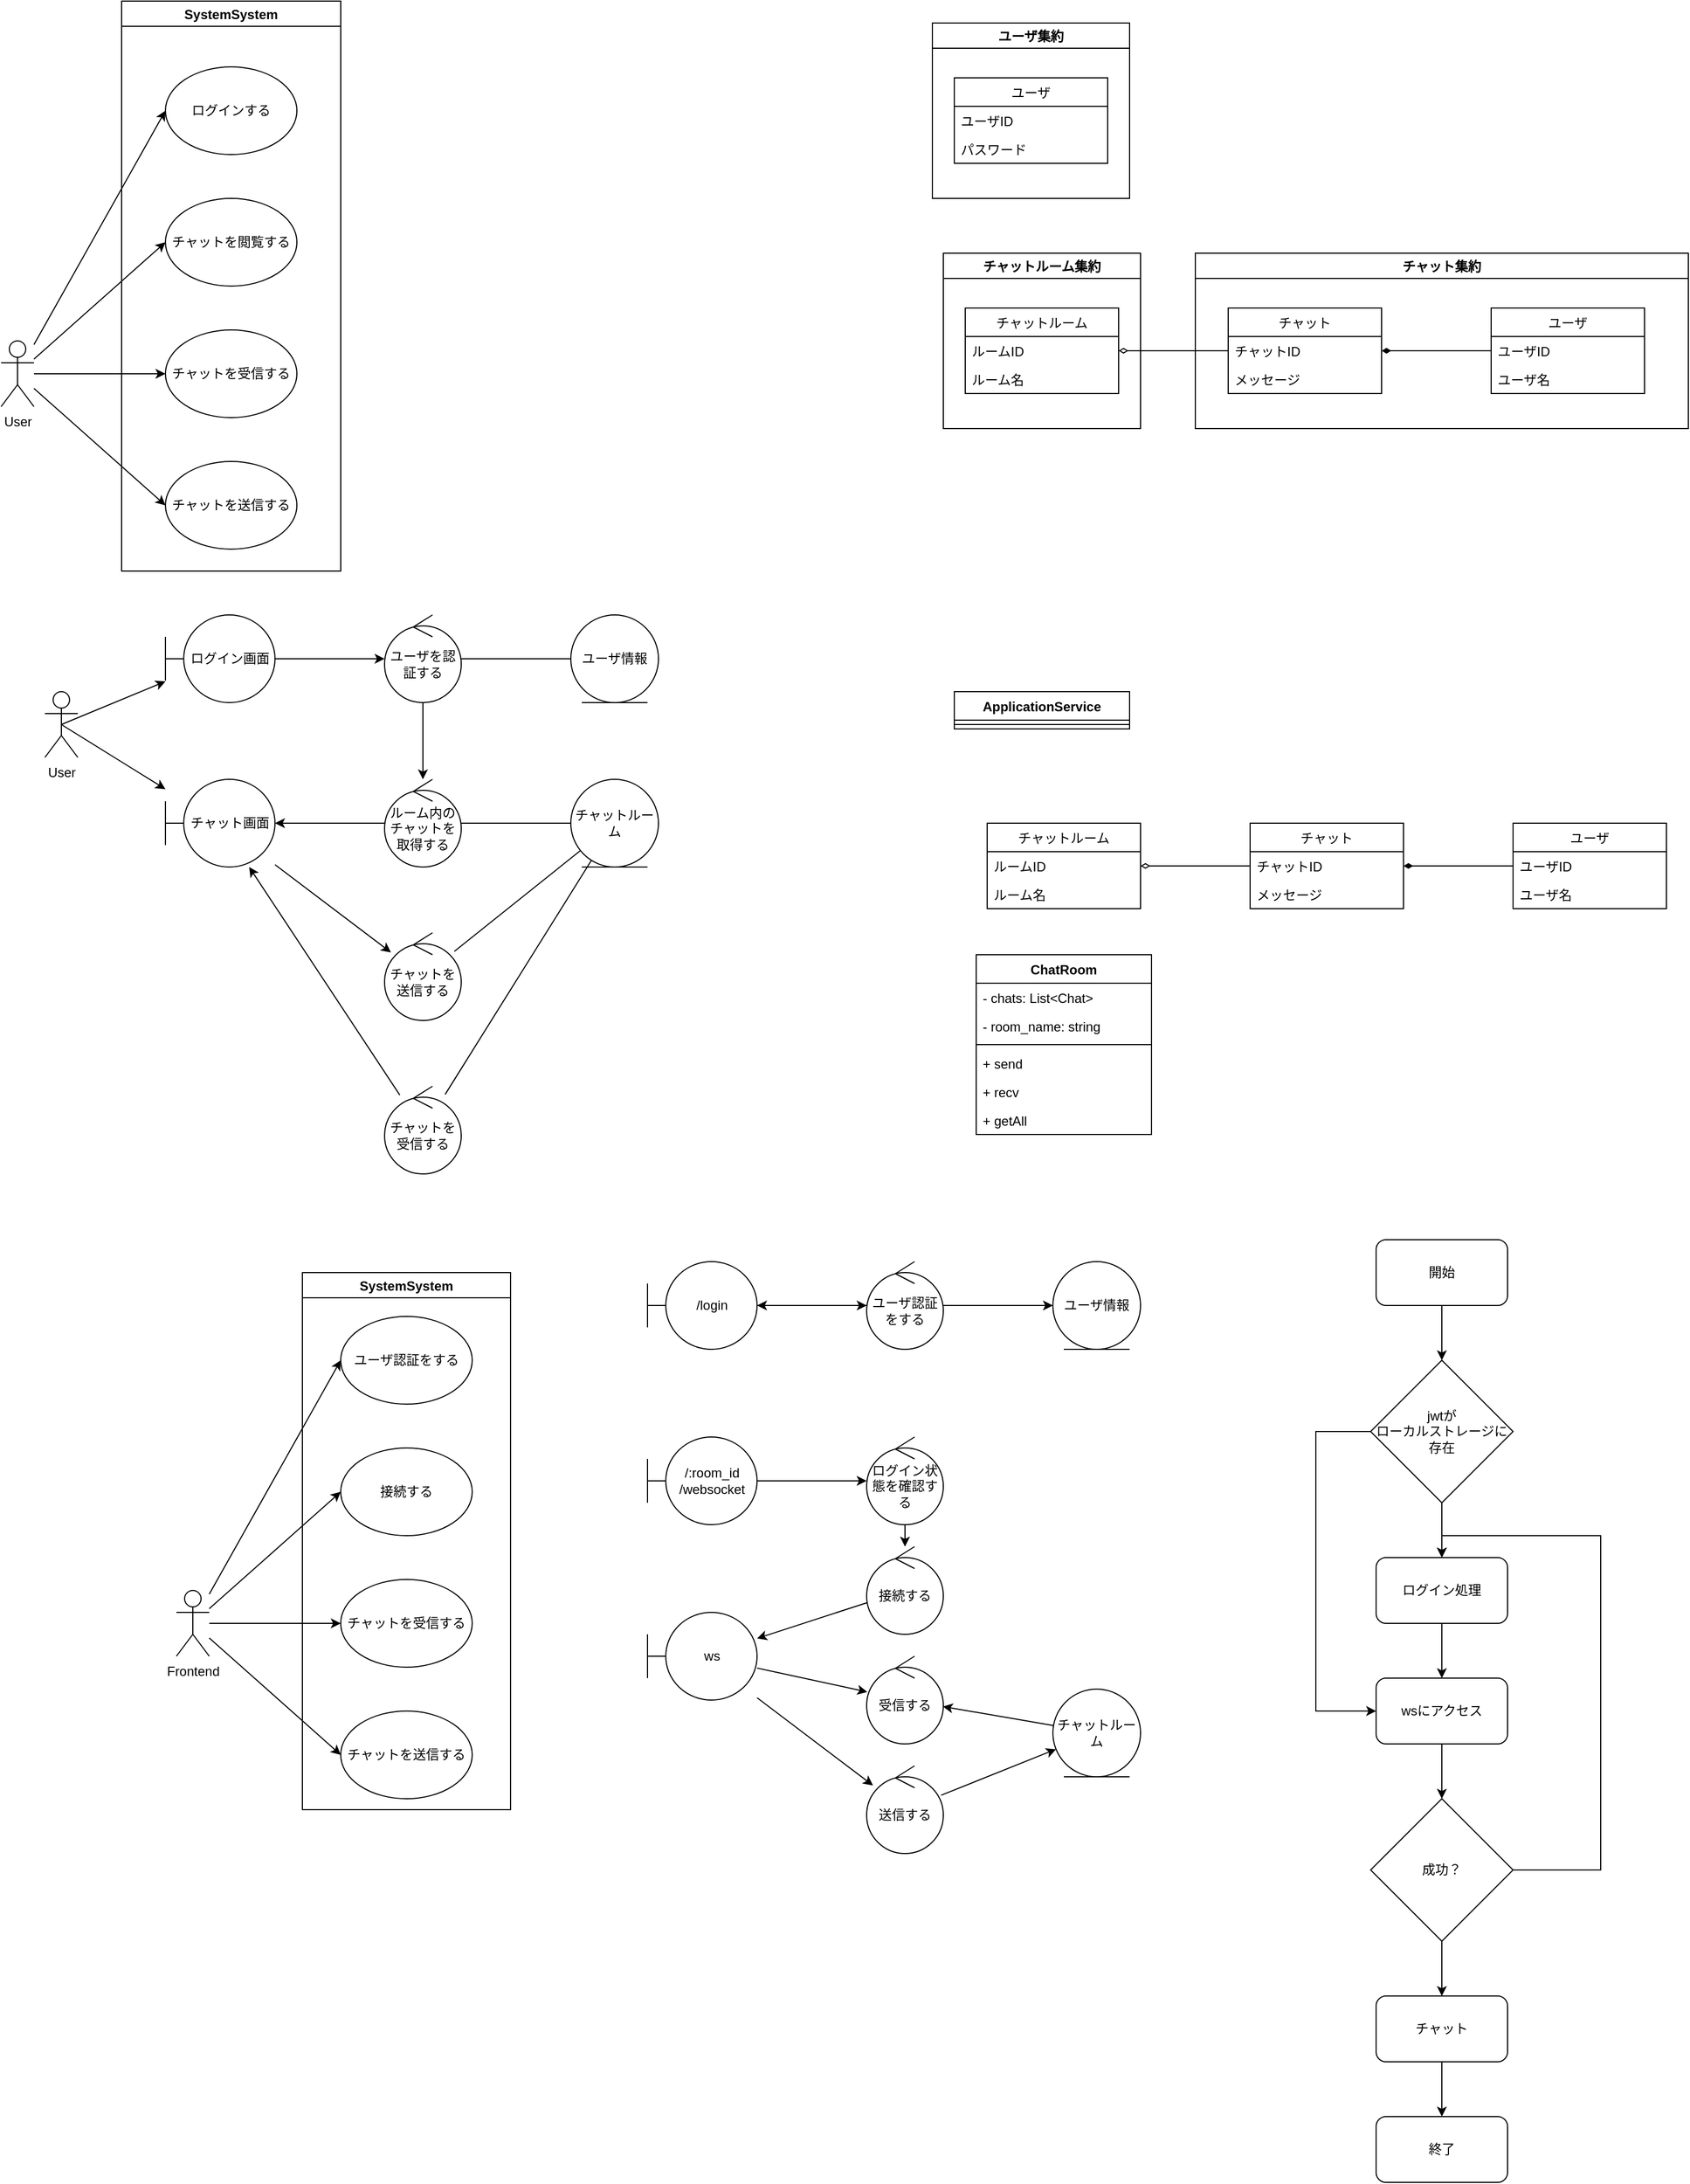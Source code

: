 <mxfile version="20.3.0" type="device"><diagram id="_5WF8uaJ7BwAuBJHzR0Y" name="Page-1"><mxGraphModel dx="1884" dy="2470" grid="1" gridSize="10" guides="1" tooltips="1" connect="1" arrows="1" fold="1" page="1" pageScale="1" pageWidth="850" pageHeight="1100" math="0" shadow="0"><root><mxCell id="0"/><mxCell id="1" parent="0"/><mxCell id="HCfcSVvrE4-NPMblXLDP-5" style="rounded=0;orthogonalLoop=1;jettySize=auto;html=1;entryX=0;entryY=0.5;entryDx=0;entryDy=0;" parent="1" source="HCfcSVvrE4-NPMblXLDP-1" target="HCfcSVvrE4-NPMblXLDP-2" edge="1"><mxGeometry relative="1" as="geometry"/></mxCell><mxCell id="HCfcSVvrE4-NPMblXLDP-6" style="edgeStyle=none;rounded=0;orthogonalLoop=1;jettySize=auto;html=1;entryX=0;entryY=0.5;entryDx=0;entryDy=0;" parent="1" source="HCfcSVvrE4-NPMblXLDP-1" target="HCfcSVvrE4-NPMblXLDP-4" edge="1"><mxGeometry relative="1" as="geometry"/></mxCell><mxCell id="HCfcSVvrE4-NPMblXLDP-18" style="edgeStyle=none;rounded=0;orthogonalLoop=1;jettySize=auto;html=1;entryX=0;entryY=0.5;entryDx=0;entryDy=0;" parent="1" source="HCfcSVvrE4-NPMblXLDP-1" target="HCfcSVvrE4-NPMblXLDP-17" edge="1"><mxGeometry relative="1" as="geometry"/></mxCell><mxCell id="HCfcSVvrE4-NPMblXLDP-1" value="User" style="shape=umlActor;verticalLabelPosition=bottom;verticalAlign=top;html=1;outlineConnect=0;" parent="1" vertex="1"><mxGeometry x="50" y="320" width="30" height="60" as="geometry"/></mxCell><mxCell id="HCfcSVvrE4-NPMblXLDP-2" value="チャットを閲覧する" style="ellipse;whiteSpace=wrap;html=1;" parent="1" vertex="1"><mxGeometry x="200" y="190" width="120" height="80" as="geometry"/></mxCell><mxCell id="HCfcSVvrE4-NPMblXLDP-3" value="チャットを送信する" style="ellipse;whiteSpace=wrap;html=1;" parent="1" vertex="1"><mxGeometry x="200" y="430" width="120" height="80" as="geometry"/></mxCell><mxCell id="HCfcSVvrE4-NPMblXLDP-4" value="チャットを受信する" style="ellipse;whiteSpace=wrap;html=1;" parent="1" vertex="1"><mxGeometry x="200" y="310" width="120" height="80" as="geometry"/></mxCell><mxCell id="HCfcSVvrE4-NPMblXLDP-9" style="edgeStyle=none;rounded=0;orthogonalLoop=1;jettySize=auto;html=1;entryX=0;entryY=0.5;entryDx=0;entryDy=0;" parent="1" source="HCfcSVvrE4-NPMblXLDP-1" target="HCfcSVvrE4-NPMblXLDP-3" edge="1"><mxGeometry relative="1" as="geometry"><mxPoint x="90" y="351.111" as="sourcePoint"/><mxPoint x="210" y="360" as="targetPoint"/></mxGeometry></mxCell><mxCell id="HCfcSVvrE4-NPMblXLDP-17" value="ログインする" style="ellipse;whiteSpace=wrap;html=1;" parent="1" vertex="1"><mxGeometry x="200" y="70" width="120" height="80" as="geometry"/></mxCell><mxCell id="HCfcSVvrE4-NPMblXLDP-20" value="SystemSystem" style="swimlane;" parent="1" vertex="1"><mxGeometry x="160" y="10" width="200" height="520" as="geometry"/></mxCell><mxCell id="HCfcSVvrE4-NPMblXLDP-24" style="edgeStyle=none;rounded=0;orthogonalLoop=1;jettySize=auto;html=1;exitX=0.5;exitY=0.5;exitDx=0;exitDy=0;exitPerimeter=0;" parent="1" source="HCfcSVvrE4-NPMblXLDP-21" target="HCfcSVvrE4-NPMblXLDP-22" edge="1"><mxGeometry relative="1" as="geometry"/></mxCell><mxCell id="HCfcSVvrE4-NPMblXLDP-25" style="edgeStyle=none;rounded=0;orthogonalLoop=1;jettySize=auto;html=1;exitX=0.5;exitY=0.5;exitDx=0;exitDy=0;exitPerimeter=0;" parent="1" source="HCfcSVvrE4-NPMblXLDP-21" target="HCfcSVvrE4-NPMblXLDP-23" edge="1"><mxGeometry relative="1" as="geometry"/></mxCell><mxCell id="HCfcSVvrE4-NPMblXLDP-21" value="User" style="shape=umlActor;verticalLabelPosition=bottom;verticalAlign=top;html=1;outlineConnect=0;" parent="1" vertex="1"><mxGeometry x="90" y="640" width="30" height="60" as="geometry"/></mxCell><mxCell id="HCfcSVvrE4-NPMblXLDP-27" style="edgeStyle=none;rounded=0;orthogonalLoop=1;jettySize=auto;html=1;" parent="1" source="HCfcSVvrE4-NPMblXLDP-22" target="HCfcSVvrE4-NPMblXLDP-26" edge="1"><mxGeometry relative="1" as="geometry"/></mxCell><mxCell id="HCfcSVvrE4-NPMblXLDP-22" value="ログイン画面" style="shape=umlBoundary;whiteSpace=wrap;html=1;" parent="1" vertex="1"><mxGeometry x="200" y="570" width="100" height="80" as="geometry"/></mxCell><mxCell id="HCfcSVvrE4-NPMblXLDP-35" style="edgeStyle=none;rounded=0;orthogonalLoop=1;jettySize=auto;html=1;endArrow=classic;endFill=1;" parent="1" source="HCfcSVvrE4-NPMblXLDP-23" target="HCfcSVvrE4-NPMblXLDP-34" edge="1"><mxGeometry relative="1" as="geometry"/></mxCell><mxCell id="HCfcSVvrE4-NPMblXLDP-23" value="チャット画面" style="shape=umlBoundary;whiteSpace=wrap;html=1;" parent="1" vertex="1"><mxGeometry x="200" y="720" width="100" height="80" as="geometry"/></mxCell><mxCell id="HCfcSVvrE4-NPMblXLDP-28" style="edgeStyle=none;rounded=0;orthogonalLoop=1;jettySize=auto;html=1;" parent="1" source="HCfcSVvrE4-NPMblXLDP-26" target="HCfcSVvrE4-NPMblXLDP-31" edge="1"><mxGeometry relative="1" as="geometry"/></mxCell><mxCell id="HCfcSVvrE4-NPMblXLDP-30" style="edgeStyle=none;rounded=0;orthogonalLoop=1;jettySize=auto;html=1;endArrow=none;endFill=0;" parent="1" source="HCfcSVvrE4-NPMblXLDP-26" target="HCfcSVvrE4-NPMblXLDP-29" edge="1"><mxGeometry relative="1" as="geometry"/></mxCell><mxCell id="HCfcSVvrE4-NPMblXLDP-26" value="ユーザを認証する" style="ellipse;shape=umlControl;whiteSpace=wrap;html=1;" parent="1" vertex="1"><mxGeometry x="400" y="570" width="70" height="80" as="geometry"/></mxCell><mxCell id="HCfcSVvrE4-NPMblXLDP-29" value="ユーザ情報" style="ellipse;shape=umlEntity;whiteSpace=wrap;html=1;" parent="1" vertex="1"><mxGeometry x="570" y="570" width="80" height="80" as="geometry"/></mxCell><mxCell id="HCfcSVvrE4-NPMblXLDP-33" style="edgeStyle=none;rounded=0;orthogonalLoop=1;jettySize=auto;html=1;endArrow=classic;endFill=1;" parent="1" source="HCfcSVvrE4-NPMblXLDP-31" target="HCfcSVvrE4-NPMblXLDP-23" edge="1"><mxGeometry relative="1" as="geometry"/></mxCell><mxCell id="HCfcSVvrE4-NPMblXLDP-37" style="edgeStyle=none;rounded=0;orthogonalLoop=1;jettySize=auto;html=1;endArrow=none;endFill=0;" parent="1" source="HCfcSVvrE4-NPMblXLDP-31" target="HCfcSVvrE4-NPMblXLDP-36" edge="1"><mxGeometry relative="1" as="geometry"><Array as="points"><mxPoint x="530" y="760"/></Array></mxGeometry></mxCell><mxCell id="HCfcSVvrE4-NPMblXLDP-31" value="ルーム内のチャットを取得する" style="ellipse;shape=umlControl;whiteSpace=wrap;html=1;" parent="1" vertex="1"><mxGeometry x="400" y="720" width="70" height="80" as="geometry"/></mxCell><mxCell id="HCfcSVvrE4-NPMblXLDP-38" style="edgeStyle=none;rounded=0;orthogonalLoop=1;jettySize=auto;html=1;endArrow=none;endFill=0;" parent="1" source="HCfcSVvrE4-NPMblXLDP-34" target="HCfcSVvrE4-NPMblXLDP-36" edge="1"><mxGeometry relative="1" as="geometry"/></mxCell><mxCell id="HCfcSVvrE4-NPMblXLDP-34" value="チャットを送信する" style="ellipse;shape=umlControl;whiteSpace=wrap;html=1;" parent="1" vertex="1"><mxGeometry x="400" y="860" width="70" height="80" as="geometry"/></mxCell><mxCell id="HCfcSVvrE4-NPMblXLDP-36" value="チャットルーム" style="ellipse;shape=umlEntity;whiteSpace=wrap;html=1;" parent="1" vertex="1"><mxGeometry x="570" y="720" width="80" height="80" as="geometry"/></mxCell><mxCell id="HCfcSVvrE4-NPMblXLDP-41" style="edgeStyle=none;rounded=0;orthogonalLoop=1;jettySize=auto;html=1;endArrow=classic;endFill=1;" parent="1" source="HCfcSVvrE4-NPMblXLDP-39" target="HCfcSVvrE4-NPMblXLDP-23" edge="1"><mxGeometry relative="1" as="geometry"/></mxCell><mxCell id="HCfcSVvrE4-NPMblXLDP-42" style="edgeStyle=none;rounded=0;orthogonalLoop=1;jettySize=auto;html=1;endArrow=none;endFill=0;" parent="1" source="HCfcSVvrE4-NPMblXLDP-39" target="HCfcSVvrE4-NPMblXLDP-36" edge="1"><mxGeometry relative="1" as="geometry"/></mxCell><mxCell id="HCfcSVvrE4-NPMblXLDP-39" value="チャットを受信する" style="ellipse;shape=umlControl;whiteSpace=wrap;html=1;" parent="1" vertex="1"><mxGeometry x="400" y="1000" width="70" height="80" as="geometry"/></mxCell><mxCell id="HCfcSVvrE4-NPMblXLDP-49" value="ユーザ" style="swimlane;fontStyle=0;childLayout=stackLayout;horizontal=1;startSize=26;fillColor=none;horizontalStack=0;resizeParent=1;resizeParentMax=0;resizeLast=0;collapsible=1;marginBottom=0;" parent="1" vertex="1"><mxGeometry x="920" y="80" width="140" height="78" as="geometry"/></mxCell><mxCell id="HCfcSVvrE4-NPMblXLDP-50" value="ユーザID" style="text;strokeColor=none;fillColor=none;align=left;verticalAlign=top;spacingLeft=4;spacingRight=4;overflow=hidden;rotatable=0;points=[[0,0.5],[1,0.5]];portConstraint=eastwest;" parent="HCfcSVvrE4-NPMblXLDP-49" vertex="1"><mxGeometry y="26" width="140" height="26" as="geometry"/></mxCell><mxCell id="HCfcSVvrE4-NPMblXLDP-51" value="パスワード" style="text;strokeColor=none;fillColor=none;align=left;verticalAlign=top;spacingLeft=4;spacingRight=4;overflow=hidden;rotatable=0;points=[[0,0.5],[1,0.5]];portConstraint=eastwest;" parent="HCfcSVvrE4-NPMblXLDP-49" vertex="1"><mxGeometry y="52" width="140" height="26" as="geometry"/></mxCell><mxCell id="HCfcSVvrE4-NPMblXLDP-68" style="edgeStyle=none;rounded=0;orthogonalLoop=1;jettySize=auto;html=1;endArrow=none;endFill=0;startArrow=diamondThin;startFill=0;" parent="1" source="HCfcSVvrE4-NPMblXLDP-73" target="HCfcSVvrE4-NPMblXLDP-58" edge="1"><mxGeometry relative="1" as="geometry"><mxPoint x="1070" y="319.792" as="sourcePoint"/></mxGeometry></mxCell><mxCell id="HCfcSVvrE4-NPMblXLDP-58" value="チャット" style="swimlane;fontStyle=0;childLayout=stackLayout;horizontal=1;startSize=26;fillColor=none;horizontalStack=0;resizeParent=1;resizeParentMax=0;resizeLast=0;collapsible=1;marginBottom=0;" parent="1" vertex="1"><mxGeometry x="1170" y="290" width="140" height="78" as="geometry"><mxRectangle x="1120" y="320" width="80" height="26" as="alternateBounds"/></mxGeometry></mxCell><mxCell id="HCfcSVvrE4-NPMblXLDP-59" value="チャットID" style="text;strokeColor=none;fillColor=none;align=left;verticalAlign=top;spacingLeft=4;spacingRight=4;overflow=hidden;rotatable=0;points=[[0,0.5],[1,0.5]];portConstraint=eastwest;" parent="HCfcSVvrE4-NPMblXLDP-58" vertex="1"><mxGeometry y="26" width="140" height="26" as="geometry"/></mxCell><mxCell id="HCfcSVvrE4-NPMblXLDP-62" value="メッセージ" style="text;strokeColor=none;fillColor=none;align=left;verticalAlign=top;spacingLeft=4;spacingRight=4;overflow=hidden;rotatable=0;points=[[0,0.5],[1,0.5]];portConstraint=eastwest;" parent="HCfcSVvrE4-NPMblXLDP-58" vertex="1"><mxGeometry y="52" width="140" height="26" as="geometry"/></mxCell><mxCell id="HCfcSVvrE4-NPMblXLDP-64" value="ユーザ" style="swimlane;fontStyle=0;childLayout=stackLayout;horizontal=1;startSize=26;fillColor=none;horizontalStack=0;resizeParent=1;resizeParentMax=0;resizeLast=0;collapsible=1;marginBottom=0;" parent="1" vertex="1"><mxGeometry x="1410" y="290" width="140" height="78" as="geometry"/></mxCell><mxCell id="HCfcSVvrE4-NPMblXLDP-65" value="ユーザID" style="text;strokeColor=none;fillColor=none;align=left;verticalAlign=top;spacingLeft=4;spacingRight=4;overflow=hidden;rotatable=0;points=[[0,0.5],[1,0.5]];portConstraint=eastwest;" parent="HCfcSVvrE4-NPMblXLDP-64" vertex="1"><mxGeometry y="26" width="140" height="26" as="geometry"/></mxCell><mxCell id="HCfcSVvrE4-NPMblXLDP-67" value="ユーザ名" style="text;strokeColor=none;fillColor=none;align=left;verticalAlign=top;spacingLeft=4;spacingRight=4;overflow=hidden;rotatable=0;points=[[0,0.5],[1,0.5]];portConstraint=eastwest;" parent="HCfcSVvrE4-NPMblXLDP-64" vertex="1"><mxGeometry y="52" width="140" height="26" as="geometry"/></mxCell><mxCell id="HCfcSVvrE4-NPMblXLDP-69" style="edgeStyle=none;rounded=0;orthogonalLoop=1;jettySize=auto;html=1;endArrow=none;endFill=0;startArrow=diamondThin;startFill=1;" parent="1" source="HCfcSVvrE4-NPMblXLDP-59" target="HCfcSVvrE4-NPMblXLDP-64" edge="1"><mxGeometry relative="1" as="geometry"/></mxCell><mxCell id="HCfcSVvrE4-NPMblXLDP-73" value="チャットルーム" style="swimlane;fontStyle=0;childLayout=stackLayout;horizontal=1;startSize=26;fillColor=none;horizontalStack=0;resizeParent=1;resizeParentMax=0;resizeLast=0;collapsible=1;marginBottom=0;" parent="1" vertex="1"><mxGeometry x="930" y="290" width="140" height="78" as="geometry"/></mxCell><mxCell id="HCfcSVvrE4-NPMblXLDP-74" value="ルームID&#10;" style="text;strokeColor=none;fillColor=none;align=left;verticalAlign=top;spacingLeft=4;spacingRight=4;overflow=hidden;rotatable=0;points=[[0,0.5],[1,0.5]];portConstraint=eastwest;" parent="HCfcSVvrE4-NPMblXLDP-73" vertex="1"><mxGeometry y="26" width="140" height="26" as="geometry"/></mxCell><mxCell id="HCfcSVvrE4-NPMblXLDP-75" value="ルーム名" style="text;strokeColor=none;fillColor=none;align=left;verticalAlign=top;spacingLeft=4;spacingRight=4;overflow=hidden;rotatable=0;points=[[0,0.5],[1,0.5]];portConstraint=eastwest;" parent="HCfcSVvrE4-NPMblXLDP-73" vertex="1"><mxGeometry y="52" width="140" height="26" as="geometry"/></mxCell><mxCell id="HCfcSVvrE4-NPMblXLDP-76" value="チャット集約" style="swimlane;" parent="1" vertex="1"><mxGeometry x="1140" y="240" width="450" height="160" as="geometry"/></mxCell><mxCell id="HCfcSVvrE4-NPMblXLDP-77" value="チャットルーム集約" style="swimlane;" parent="1" vertex="1"><mxGeometry x="910" y="240" width="180" height="160" as="geometry"/></mxCell><mxCell id="HCfcSVvrE4-NPMblXLDP-78" value="ユーザ集約" style="swimlane;" parent="1" vertex="1"><mxGeometry x="900" y="30" width="180" height="160" as="geometry"/></mxCell><mxCell id="HCfcSVvrE4-NPMblXLDP-83" value="ApplicationService" style="swimlane;fontStyle=1;align=center;verticalAlign=top;childLayout=stackLayout;horizontal=1;startSize=26;horizontalStack=0;resizeParent=1;resizeParentMax=0;resizeLast=0;collapsible=1;marginBottom=0;" parent="1" vertex="1"><mxGeometry x="920" y="640" width="160" height="34" as="geometry"/></mxCell><mxCell id="HCfcSVvrE4-NPMblXLDP-85" value="" style="line;strokeWidth=1;fillColor=none;align=left;verticalAlign=middle;spacingTop=-1;spacingLeft=3;spacingRight=3;rotatable=0;labelPosition=right;points=[];portConstraint=eastwest;" parent="HCfcSVvrE4-NPMblXLDP-83" vertex="1"><mxGeometry y="26" width="160" height="8" as="geometry"/></mxCell><mxCell id="HCfcSVvrE4-NPMblXLDP-96" style="edgeStyle=none;rounded=0;orthogonalLoop=1;jettySize=auto;html=1;endArrow=none;endFill=0;startArrow=diamondThin;startFill=0;" parent="1" source="HCfcSVvrE4-NPMblXLDP-104" target="HCfcSVvrE4-NPMblXLDP-97" edge="1"><mxGeometry relative="1" as="geometry"><mxPoint x="1090" y="789.792" as="sourcePoint"/></mxGeometry></mxCell><mxCell id="HCfcSVvrE4-NPMblXLDP-97" value="チャット" style="swimlane;fontStyle=0;childLayout=stackLayout;horizontal=1;startSize=26;fillColor=none;horizontalStack=0;resizeParent=1;resizeParentMax=0;resizeLast=0;collapsible=1;marginBottom=0;" parent="1" vertex="1"><mxGeometry x="1190" y="760" width="140" height="78" as="geometry"><mxRectangle x="1120" y="320" width="80" height="26" as="alternateBounds"/></mxGeometry></mxCell><mxCell id="HCfcSVvrE4-NPMblXLDP-98" value="チャットID" style="text;strokeColor=none;fillColor=none;align=left;verticalAlign=top;spacingLeft=4;spacingRight=4;overflow=hidden;rotatable=0;points=[[0,0.5],[1,0.5]];portConstraint=eastwest;" parent="HCfcSVvrE4-NPMblXLDP-97" vertex="1"><mxGeometry y="26" width="140" height="26" as="geometry"/></mxCell><mxCell id="HCfcSVvrE4-NPMblXLDP-99" value="メッセージ" style="text;strokeColor=none;fillColor=none;align=left;verticalAlign=top;spacingLeft=4;spacingRight=4;overflow=hidden;rotatable=0;points=[[0,0.5],[1,0.5]];portConstraint=eastwest;" parent="HCfcSVvrE4-NPMblXLDP-97" vertex="1"><mxGeometry y="52" width="140" height="26" as="geometry"/></mxCell><mxCell id="HCfcSVvrE4-NPMblXLDP-100" value="ユーザ" style="swimlane;fontStyle=0;childLayout=stackLayout;horizontal=1;startSize=26;fillColor=none;horizontalStack=0;resizeParent=1;resizeParentMax=0;resizeLast=0;collapsible=1;marginBottom=0;" parent="1" vertex="1"><mxGeometry x="1430" y="760" width="140" height="78" as="geometry"/></mxCell><mxCell id="HCfcSVvrE4-NPMblXLDP-101" value="ユーザID" style="text;strokeColor=none;fillColor=none;align=left;verticalAlign=top;spacingLeft=4;spacingRight=4;overflow=hidden;rotatable=0;points=[[0,0.5],[1,0.5]];portConstraint=eastwest;" parent="HCfcSVvrE4-NPMblXLDP-100" vertex="1"><mxGeometry y="26" width="140" height="26" as="geometry"/></mxCell><mxCell id="HCfcSVvrE4-NPMblXLDP-102" value="ユーザ名" style="text;strokeColor=none;fillColor=none;align=left;verticalAlign=top;spacingLeft=4;spacingRight=4;overflow=hidden;rotatable=0;points=[[0,0.5],[1,0.5]];portConstraint=eastwest;" parent="HCfcSVvrE4-NPMblXLDP-100" vertex="1"><mxGeometry y="52" width="140" height="26" as="geometry"/></mxCell><mxCell id="HCfcSVvrE4-NPMblXLDP-103" style="edgeStyle=none;rounded=0;orthogonalLoop=1;jettySize=auto;html=1;endArrow=none;endFill=0;startArrow=diamondThin;startFill=1;" parent="1" source="HCfcSVvrE4-NPMblXLDP-98" target="HCfcSVvrE4-NPMblXLDP-100" edge="1"><mxGeometry relative="1" as="geometry"/></mxCell><mxCell id="HCfcSVvrE4-NPMblXLDP-104" value="チャットルーム" style="swimlane;fontStyle=0;childLayout=stackLayout;horizontal=1;startSize=26;fillColor=none;horizontalStack=0;resizeParent=1;resizeParentMax=0;resizeLast=0;collapsible=1;marginBottom=0;" parent="1" vertex="1"><mxGeometry x="950" y="760" width="140" height="78" as="geometry"/></mxCell><mxCell id="HCfcSVvrE4-NPMblXLDP-105" value="ルームID&#10;" style="text;strokeColor=none;fillColor=none;align=left;verticalAlign=top;spacingLeft=4;spacingRight=4;overflow=hidden;rotatable=0;points=[[0,0.5],[1,0.5]];portConstraint=eastwest;" parent="HCfcSVvrE4-NPMblXLDP-104" vertex="1"><mxGeometry y="26" width="140" height="26" as="geometry"/></mxCell><mxCell id="HCfcSVvrE4-NPMblXLDP-106" value="ルーム名" style="text;strokeColor=none;fillColor=none;align=left;verticalAlign=top;spacingLeft=4;spacingRight=4;overflow=hidden;rotatable=0;points=[[0,0.5],[1,0.5]];portConstraint=eastwest;" parent="HCfcSVvrE4-NPMblXLDP-104" vertex="1"><mxGeometry y="52" width="140" height="26" as="geometry"/></mxCell><mxCell id="HCfcSVvrE4-NPMblXLDP-107" value="ChatRoom" style="swimlane;fontStyle=1;align=center;verticalAlign=top;childLayout=stackLayout;horizontal=1;startSize=26;horizontalStack=0;resizeParent=1;resizeParentMax=0;resizeLast=0;collapsible=1;marginBottom=0;" parent="1" vertex="1"><mxGeometry x="940" y="880" width="160" height="164" as="geometry"/></mxCell><mxCell id="HCfcSVvrE4-NPMblXLDP-108" value="- chats: List&lt;Chat&gt; " style="text;strokeColor=none;fillColor=none;align=left;verticalAlign=top;spacingLeft=4;spacingRight=4;overflow=hidden;rotatable=0;points=[[0,0.5],[1,0.5]];portConstraint=eastwest;" parent="HCfcSVvrE4-NPMblXLDP-107" vertex="1"><mxGeometry y="26" width="160" height="26" as="geometry"/></mxCell><mxCell id="HCfcSVvrE4-NPMblXLDP-111" value="- room_name: string" style="text;strokeColor=none;fillColor=none;align=left;verticalAlign=top;spacingLeft=4;spacingRight=4;overflow=hidden;rotatable=0;points=[[0,0.5],[1,0.5]];portConstraint=eastwest;" parent="HCfcSVvrE4-NPMblXLDP-107" vertex="1"><mxGeometry y="52" width="160" height="26" as="geometry"/></mxCell><mxCell id="HCfcSVvrE4-NPMblXLDP-109" value="" style="line;strokeWidth=1;fillColor=none;align=left;verticalAlign=middle;spacingTop=-1;spacingLeft=3;spacingRight=3;rotatable=0;labelPosition=right;points=[];portConstraint=eastwest;" parent="HCfcSVvrE4-NPMblXLDP-107" vertex="1"><mxGeometry y="78" width="160" height="8" as="geometry"/></mxCell><mxCell id="HCfcSVvrE4-NPMblXLDP-110" value="+ send" style="text;strokeColor=none;fillColor=none;align=left;verticalAlign=top;spacingLeft=4;spacingRight=4;overflow=hidden;rotatable=0;points=[[0,0.5],[1,0.5]];portConstraint=eastwest;" parent="HCfcSVvrE4-NPMblXLDP-107" vertex="1"><mxGeometry y="86" width="160" height="26" as="geometry"/></mxCell><mxCell id="HCfcSVvrE4-NPMblXLDP-112" value="+ recv" style="text;strokeColor=none;fillColor=none;align=left;verticalAlign=top;spacingLeft=4;spacingRight=4;overflow=hidden;rotatable=0;points=[[0,0.5],[1,0.5]];portConstraint=eastwest;" parent="HCfcSVvrE4-NPMblXLDP-107" vertex="1"><mxGeometry y="112" width="160" height="26" as="geometry"/></mxCell><mxCell id="HCfcSVvrE4-NPMblXLDP-113" value="+ getAll" style="text;strokeColor=none;fillColor=none;align=left;verticalAlign=top;spacingLeft=4;spacingRight=4;overflow=hidden;rotatable=0;points=[[0,0.5],[1,0.5]];portConstraint=eastwest;" parent="HCfcSVvrE4-NPMblXLDP-107" vertex="1"><mxGeometry y="138" width="160" height="26" as="geometry"/></mxCell><mxCell id="vxY_B7M-IDO2FiOdPVVI-2" style="edgeStyle=none;rounded=0;orthogonalLoop=1;jettySize=auto;html=1;entryX=0;entryY=0.5;entryDx=0;entryDy=0;" edge="1" parent="1" source="vxY_B7M-IDO2FiOdPVVI-4" target="vxY_B7M-IDO2FiOdPVVI-7"><mxGeometry relative="1" as="geometry"/></mxCell><mxCell id="vxY_B7M-IDO2FiOdPVVI-3" style="edgeStyle=none;rounded=0;orthogonalLoop=1;jettySize=auto;html=1;entryX=0;entryY=0.5;entryDx=0;entryDy=0;" edge="1" parent="1" source="vxY_B7M-IDO2FiOdPVVI-4" target="vxY_B7M-IDO2FiOdPVVI-9"><mxGeometry relative="1" as="geometry"/></mxCell><mxCell id="vxY_B7M-IDO2FiOdPVVI-23" style="rounded=0;orthogonalLoop=1;jettySize=auto;html=1;entryX=0;entryY=0.5;entryDx=0;entryDy=0;" edge="1" parent="1" source="vxY_B7M-IDO2FiOdPVVI-4" target="vxY_B7M-IDO2FiOdPVVI-22"><mxGeometry relative="1" as="geometry"/></mxCell><mxCell id="vxY_B7M-IDO2FiOdPVVI-4" value="Frontend" style="shape=umlActor;verticalLabelPosition=bottom;verticalAlign=top;html=1;outlineConnect=0;" vertex="1" parent="1"><mxGeometry x="210" y="1460" width="30" height="60" as="geometry"/></mxCell><mxCell id="vxY_B7M-IDO2FiOdPVVI-6" value="チャットを送信する" style="ellipse;whiteSpace=wrap;html=1;" vertex="1" parent="1"><mxGeometry x="360" y="1570" width="120" height="80" as="geometry"/></mxCell><mxCell id="vxY_B7M-IDO2FiOdPVVI-7" value="チャットを受信する" style="ellipse;whiteSpace=wrap;html=1;" vertex="1" parent="1"><mxGeometry x="360" y="1450" width="120" height="80" as="geometry"/></mxCell><mxCell id="vxY_B7M-IDO2FiOdPVVI-8" style="edgeStyle=none;rounded=0;orthogonalLoop=1;jettySize=auto;html=1;entryX=0;entryY=0.5;entryDx=0;entryDy=0;" edge="1" parent="1" source="vxY_B7M-IDO2FiOdPVVI-4" target="vxY_B7M-IDO2FiOdPVVI-6"><mxGeometry relative="1" as="geometry"><mxPoint x="250" y="1491.111" as="sourcePoint"/><mxPoint x="370" y="1500" as="targetPoint"/></mxGeometry></mxCell><mxCell id="vxY_B7M-IDO2FiOdPVVI-10" value="SystemSystem" style="swimlane;" vertex="1" parent="1"><mxGeometry x="325" y="1170" width="190" height="490" as="geometry"/></mxCell><mxCell id="vxY_B7M-IDO2FiOdPVVI-9" value="ユーザ認証をする" style="ellipse;whiteSpace=wrap;html=1;" vertex="1" parent="vxY_B7M-IDO2FiOdPVVI-10"><mxGeometry x="35" y="40" width="120" height="80" as="geometry"/></mxCell><mxCell id="vxY_B7M-IDO2FiOdPVVI-22" value="接続する" style="ellipse;whiteSpace=wrap;html=1;" vertex="1" parent="vxY_B7M-IDO2FiOdPVVI-10"><mxGeometry x="35" y="160" width="120" height="80" as="geometry"/></mxCell><mxCell id="vxY_B7M-IDO2FiOdPVVI-17" style="edgeStyle=orthogonalEdgeStyle;rounded=0;orthogonalLoop=1;jettySize=auto;html=1;" edge="1" parent="1" source="vxY_B7M-IDO2FiOdPVVI-13" target="vxY_B7M-IDO2FiOdPVVI-14"><mxGeometry relative="1" as="geometry"/></mxCell><mxCell id="vxY_B7M-IDO2FiOdPVVI-13" value="/login" style="shape=umlBoundary;whiteSpace=wrap;html=1;" vertex="1" parent="1"><mxGeometry x="640" y="1160" width="100" height="80" as="geometry"/></mxCell><mxCell id="vxY_B7M-IDO2FiOdPVVI-18" style="edgeStyle=orthogonalEdgeStyle;rounded=0;orthogonalLoop=1;jettySize=auto;html=1;" edge="1" parent="1" source="vxY_B7M-IDO2FiOdPVVI-14" target="vxY_B7M-IDO2FiOdPVVI-15"><mxGeometry relative="1" as="geometry"/></mxCell><mxCell id="vxY_B7M-IDO2FiOdPVVI-20" style="edgeStyle=orthogonalEdgeStyle;rounded=0;orthogonalLoop=1;jettySize=auto;html=1;" edge="1" parent="1" source="vxY_B7M-IDO2FiOdPVVI-14" target="vxY_B7M-IDO2FiOdPVVI-13"><mxGeometry relative="1" as="geometry"/></mxCell><mxCell id="vxY_B7M-IDO2FiOdPVVI-14" value="ユーザ認証をする" style="ellipse;shape=umlControl;whiteSpace=wrap;html=1;" vertex="1" parent="1"><mxGeometry x="840" y="1160" width="70" height="80" as="geometry"/></mxCell><mxCell id="vxY_B7M-IDO2FiOdPVVI-15" value="ユーザ情報" style="ellipse;shape=umlEntity;whiteSpace=wrap;html=1;" vertex="1" parent="1"><mxGeometry x="1010" y="1160" width="80" height="80" as="geometry"/></mxCell><mxCell id="vxY_B7M-IDO2FiOdPVVI-35" style="edgeStyle=none;rounded=0;orthogonalLoop=1;jettySize=auto;html=1;" edge="1" parent="1" source="vxY_B7M-IDO2FiOdPVVI-16" target="vxY_B7M-IDO2FiOdPVVI-31"><mxGeometry relative="1" as="geometry"/></mxCell><mxCell id="vxY_B7M-IDO2FiOdPVVI-16" value="チャットルーム" style="ellipse;shape=umlEntity;whiteSpace=wrap;html=1;" vertex="1" parent="1"><mxGeometry x="1010" y="1550" width="80" height="80" as="geometry"/></mxCell><mxCell id="vxY_B7M-IDO2FiOdPVVI-25" style="edgeStyle=none;rounded=0;orthogonalLoop=1;jettySize=auto;html=1;" edge="1" parent="1" source="vxY_B7M-IDO2FiOdPVVI-21" target="vxY_B7M-IDO2FiOdPVVI-24"><mxGeometry relative="1" as="geometry"/></mxCell><mxCell id="vxY_B7M-IDO2FiOdPVVI-21" value="/:room_id&lt;br&gt;/websocket" style="shape=umlBoundary;whiteSpace=wrap;html=1;" vertex="1" parent="1"><mxGeometry x="640" y="1320" width="100" height="80" as="geometry"/></mxCell><mxCell id="vxY_B7M-IDO2FiOdPVVI-30" style="edgeStyle=none;rounded=0;orthogonalLoop=1;jettySize=auto;html=1;" edge="1" parent="1" source="vxY_B7M-IDO2FiOdPVVI-24" target="vxY_B7M-IDO2FiOdPVVI-28"><mxGeometry relative="1" as="geometry"/></mxCell><mxCell id="vxY_B7M-IDO2FiOdPVVI-24" value="ログイン状態を確認する" style="ellipse;shape=umlControl;whiteSpace=wrap;html=1;" vertex="1" parent="1"><mxGeometry x="840" y="1320" width="70" height="80" as="geometry"/></mxCell><mxCell id="vxY_B7M-IDO2FiOdPVVI-34" style="edgeStyle=none;rounded=0;orthogonalLoop=1;jettySize=auto;html=1;" edge="1" parent="1" source="vxY_B7M-IDO2FiOdPVVI-26" target="vxY_B7M-IDO2FiOdPVVI-31"><mxGeometry relative="1" as="geometry"/></mxCell><mxCell id="vxY_B7M-IDO2FiOdPVVI-37" style="edgeStyle=none;rounded=0;orthogonalLoop=1;jettySize=auto;html=1;" edge="1" parent="1" source="vxY_B7M-IDO2FiOdPVVI-26" target="vxY_B7M-IDO2FiOdPVVI-36"><mxGeometry relative="1" as="geometry"/></mxCell><mxCell id="vxY_B7M-IDO2FiOdPVVI-26" value="ws" style="shape=umlBoundary;whiteSpace=wrap;html=1;" vertex="1" parent="1"><mxGeometry x="640" y="1480" width="100" height="80" as="geometry"/></mxCell><mxCell id="vxY_B7M-IDO2FiOdPVVI-29" style="edgeStyle=none;rounded=0;orthogonalLoop=1;jettySize=auto;html=1;" edge="1" parent="1" source="vxY_B7M-IDO2FiOdPVVI-28" target="vxY_B7M-IDO2FiOdPVVI-26"><mxGeometry relative="1" as="geometry"/></mxCell><mxCell id="vxY_B7M-IDO2FiOdPVVI-28" value="接続する" style="ellipse;shape=umlControl;whiteSpace=wrap;html=1;" vertex="1" parent="1"><mxGeometry x="840" y="1420" width="70" height="80" as="geometry"/></mxCell><mxCell id="vxY_B7M-IDO2FiOdPVVI-31" value="受信する" style="ellipse;shape=umlControl;whiteSpace=wrap;html=1;" vertex="1" parent="1"><mxGeometry x="840" y="1520" width="70" height="80" as="geometry"/></mxCell><mxCell id="vxY_B7M-IDO2FiOdPVVI-38" style="edgeStyle=none;rounded=0;orthogonalLoop=1;jettySize=auto;html=1;" edge="1" parent="1" source="vxY_B7M-IDO2FiOdPVVI-36" target="vxY_B7M-IDO2FiOdPVVI-16"><mxGeometry relative="1" as="geometry"/></mxCell><mxCell id="vxY_B7M-IDO2FiOdPVVI-36" value="送信する" style="ellipse;shape=umlControl;whiteSpace=wrap;html=1;" vertex="1" parent="1"><mxGeometry x="840" y="1620" width="70" height="80" as="geometry"/></mxCell><mxCell id="vxY_B7M-IDO2FiOdPVVI-50" style="edgeStyle=none;rounded=0;orthogonalLoop=1;jettySize=auto;html=1;" edge="1" parent="1" source="vxY_B7M-IDO2FiOdPVVI-47" target="vxY_B7M-IDO2FiOdPVVI-48"><mxGeometry relative="1" as="geometry"/></mxCell><mxCell id="vxY_B7M-IDO2FiOdPVVI-47" value="開始" style="rounded=1;whiteSpace=wrap;html=1;" vertex="1" parent="1"><mxGeometry x="1305" y="1140" width="120" height="60" as="geometry"/></mxCell><mxCell id="vxY_B7M-IDO2FiOdPVVI-52" style="edgeStyle=orthogonalEdgeStyle;rounded=0;orthogonalLoop=1;jettySize=auto;html=1;entryX=0.5;entryY=0;entryDx=0;entryDy=0;" edge="1" parent="1" source="vxY_B7M-IDO2FiOdPVVI-48" target="vxY_B7M-IDO2FiOdPVVI-49"><mxGeometry relative="1" as="geometry"/></mxCell><mxCell id="vxY_B7M-IDO2FiOdPVVI-67" style="edgeStyle=orthogonalEdgeStyle;rounded=0;orthogonalLoop=1;jettySize=auto;html=1;" edge="1" parent="1" source="vxY_B7M-IDO2FiOdPVVI-48" target="vxY_B7M-IDO2FiOdPVVI-54"><mxGeometry relative="1" as="geometry"><Array as="points"><mxPoint x="1250" y="1315.0"/><mxPoint x="1250" y="1570"/></Array></mxGeometry></mxCell><mxCell id="vxY_B7M-IDO2FiOdPVVI-48" value="jwtが&lt;br&gt;ローカルストレージに存在" style="rhombus;whiteSpace=wrap;html=1;" vertex="1" parent="1"><mxGeometry x="1300" y="1250" width="130" height="130" as="geometry"/></mxCell><mxCell id="vxY_B7M-IDO2FiOdPVVI-60" style="edgeStyle=orthogonalEdgeStyle;rounded=0;orthogonalLoop=1;jettySize=auto;html=1;" edge="1" parent="1" source="vxY_B7M-IDO2FiOdPVVI-49" target="vxY_B7M-IDO2FiOdPVVI-54"><mxGeometry relative="1" as="geometry"/></mxCell><mxCell id="vxY_B7M-IDO2FiOdPVVI-49" value="ログイン処理" style="rounded=1;whiteSpace=wrap;html=1;" vertex="1" parent="1"><mxGeometry x="1305" y="1430" width="120" height="60" as="geometry"/></mxCell><mxCell id="vxY_B7M-IDO2FiOdPVVI-61" style="edgeStyle=orthogonalEdgeStyle;rounded=0;orthogonalLoop=1;jettySize=auto;html=1;" edge="1" parent="1" source="vxY_B7M-IDO2FiOdPVVI-54" target="vxY_B7M-IDO2FiOdPVVI-56"><mxGeometry relative="1" as="geometry"/></mxCell><mxCell id="vxY_B7M-IDO2FiOdPVVI-54" value="wsにアクセス" style="rounded=1;whiteSpace=wrap;html=1;" vertex="1" parent="1"><mxGeometry x="1305" y="1540" width="120" height="60" as="geometry"/></mxCell><mxCell id="vxY_B7M-IDO2FiOdPVVI-62" style="edgeStyle=orthogonalEdgeStyle;rounded=0;orthogonalLoop=1;jettySize=auto;html=1;entryX=0.5;entryY=0;entryDx=0;entryDy=0;" edge="1" parent="1" source="vxY_B7M-IDO2FiOdPVVI-56" target="vxY_B7M-IDO2FiOdPVVI-49"><mxGeometry relative="1" as="geometry"><Array as="points"><mxPoint x="1510" y="1715"/><mxPoint x="1510" y="1410"/><mxPoint x="1365" y="1410"/></Array></mxGeometry></mxCell><mxCell id="vxY_B7M-IDO2FiOdPVVI-64" style="edgeStyle=orthogonalEdgeStyle;rounded=0;orthogonalLoop=1;jettySize=auto;html=1;" edge="1" parent="1" source="vxY_B7M-IDO2FiOdPVVI-56" target="vxY_B7M-IDO2FiOdPVVI-63"><mxGeometry relative="1" as="geometry"/></mxCell><mxCell id="vxY_B7M-IDO2FiOdPVVI-56" value="成功？" style="rhombus;whiteSpace=wrap;html=1;" vertex="1" parent="1"><mxGeometry x="1300" y="1650" width="130" height="130" as="geometry"/></mxCell><mxCell id="vxY_B7M-IDO2FiOdPVVI-66" style="edgeStyle=orthogonalEdgeStyle;rounded=0;orthogonalLoop=1;jettySize=auto;html=1;" edge="1" parent="1" source="vxY_B7M-IDO2FiOdPVVI-63" target="vxY_B7M-IDO2FiOdPVVI-65"><mxGeometry relative="1" as="geometry"/></mxCell><mxCell id="vxY_B7M-IDO2FiOdPVVI-63" value="チャット" style="rounded=1;whiteSpace=wrap;html=1;" vertex="1" parent="1"><mxGeometry x="1305" y="1830" width="120" height="60" as="geometry"/></mxCell><mxCell id="vxY_B7M-IDO2FiOdPVVI-65" value="終了" style="rounded=1;whiteSpace=wrap;html=1;" vertex="1" parent="1"><mxGeometry x="1305" y="1940" width="120" height="60" as="geometry"/></mxCell></root></mxGraphModel></diagram></mxfile>